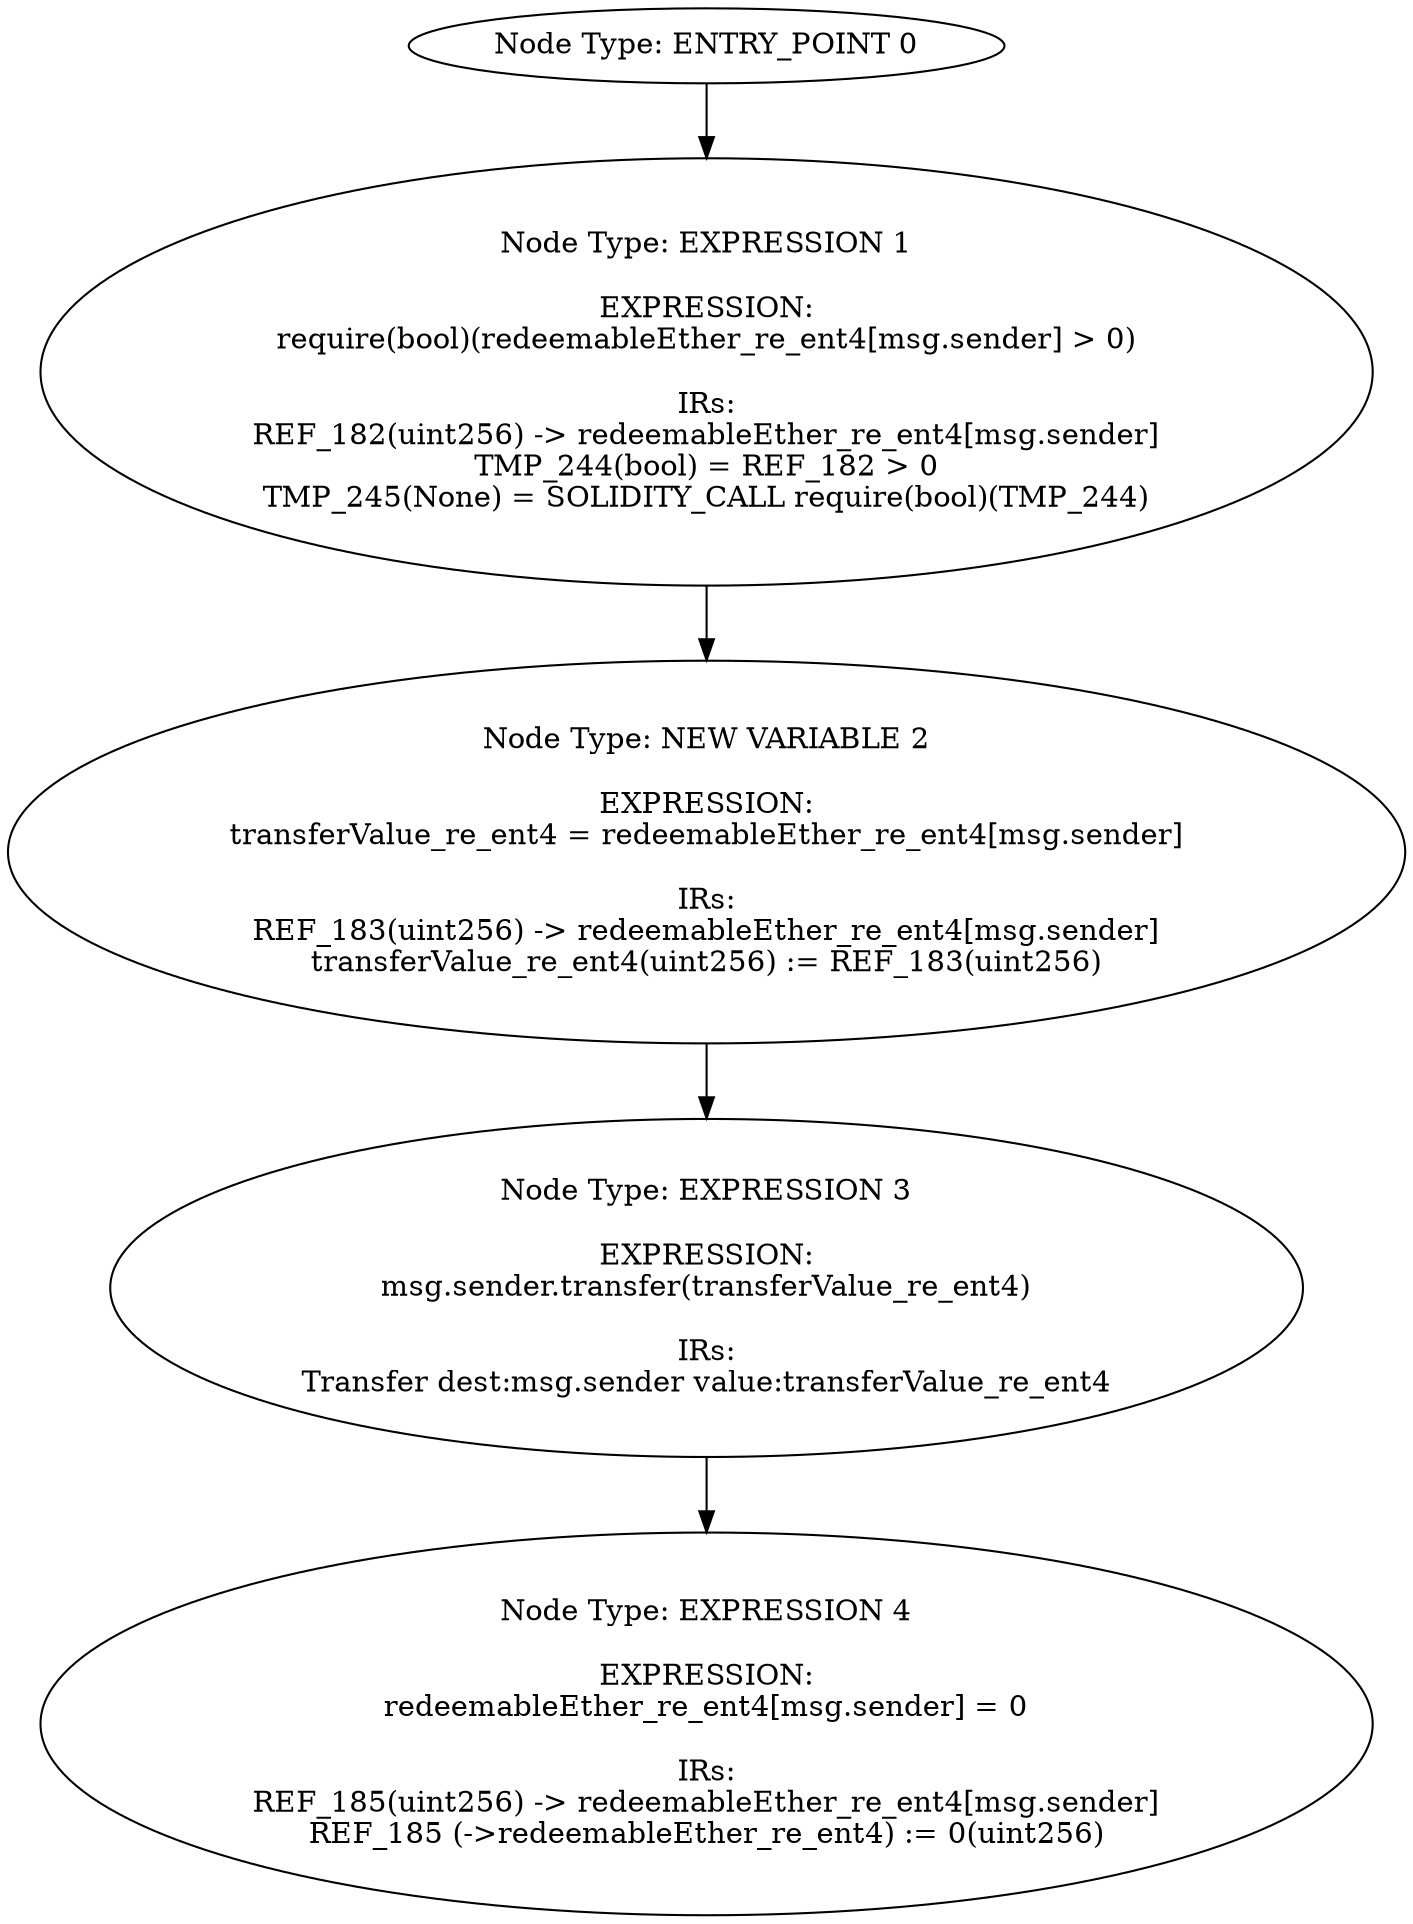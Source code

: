 digraph{
0[label="Node Type: ENTRY_POINT 0
"];
0->1;
1[label="Node Type: EXPRESSION 1

EXPRESSION:
require(bool)(redeemableEther_re_ent4[msg.sender] > 0)

IRs:
REF_182(uint256) -> redeemableEther_re_ent4[msg.sender]
TMP_244(bool) = REF_182 > 0
TMP_245(None) = SOLIDITY_CALL require(bool)(TMP_244)"];
1->2;
2[label="Node Type: NEW VARIABLE 2

EXPRESSION:
transferValue_re_ent4 = redeemableEther_re_ent4[msg.sender]

IRs:
REF_183(uint256) -> redeemableEther_re_ent4[msg.sender]
transferValue_re_ent4(uint256) := REF_183(uint256)"];
2->3;
3[label="Node Type: EXPRESSION 3

EXPRESSION:
msg.sender.transfer(transferValue_re_ent4)

IRs:
Transfer dest:msg.sender value:transferValue_re_ent4"];
3->4;
4[label="Node Type: EXPRESSION 4

EXPRESSION:
redeemableEther_re_ent4[msg.sender] = 0

IRs:
REF_185(uint256) -> redeemableEther_re_ent4[msg.sender]
REF_185 (->redeemableEther_re_ent4) := 0(uint256)"];
}
